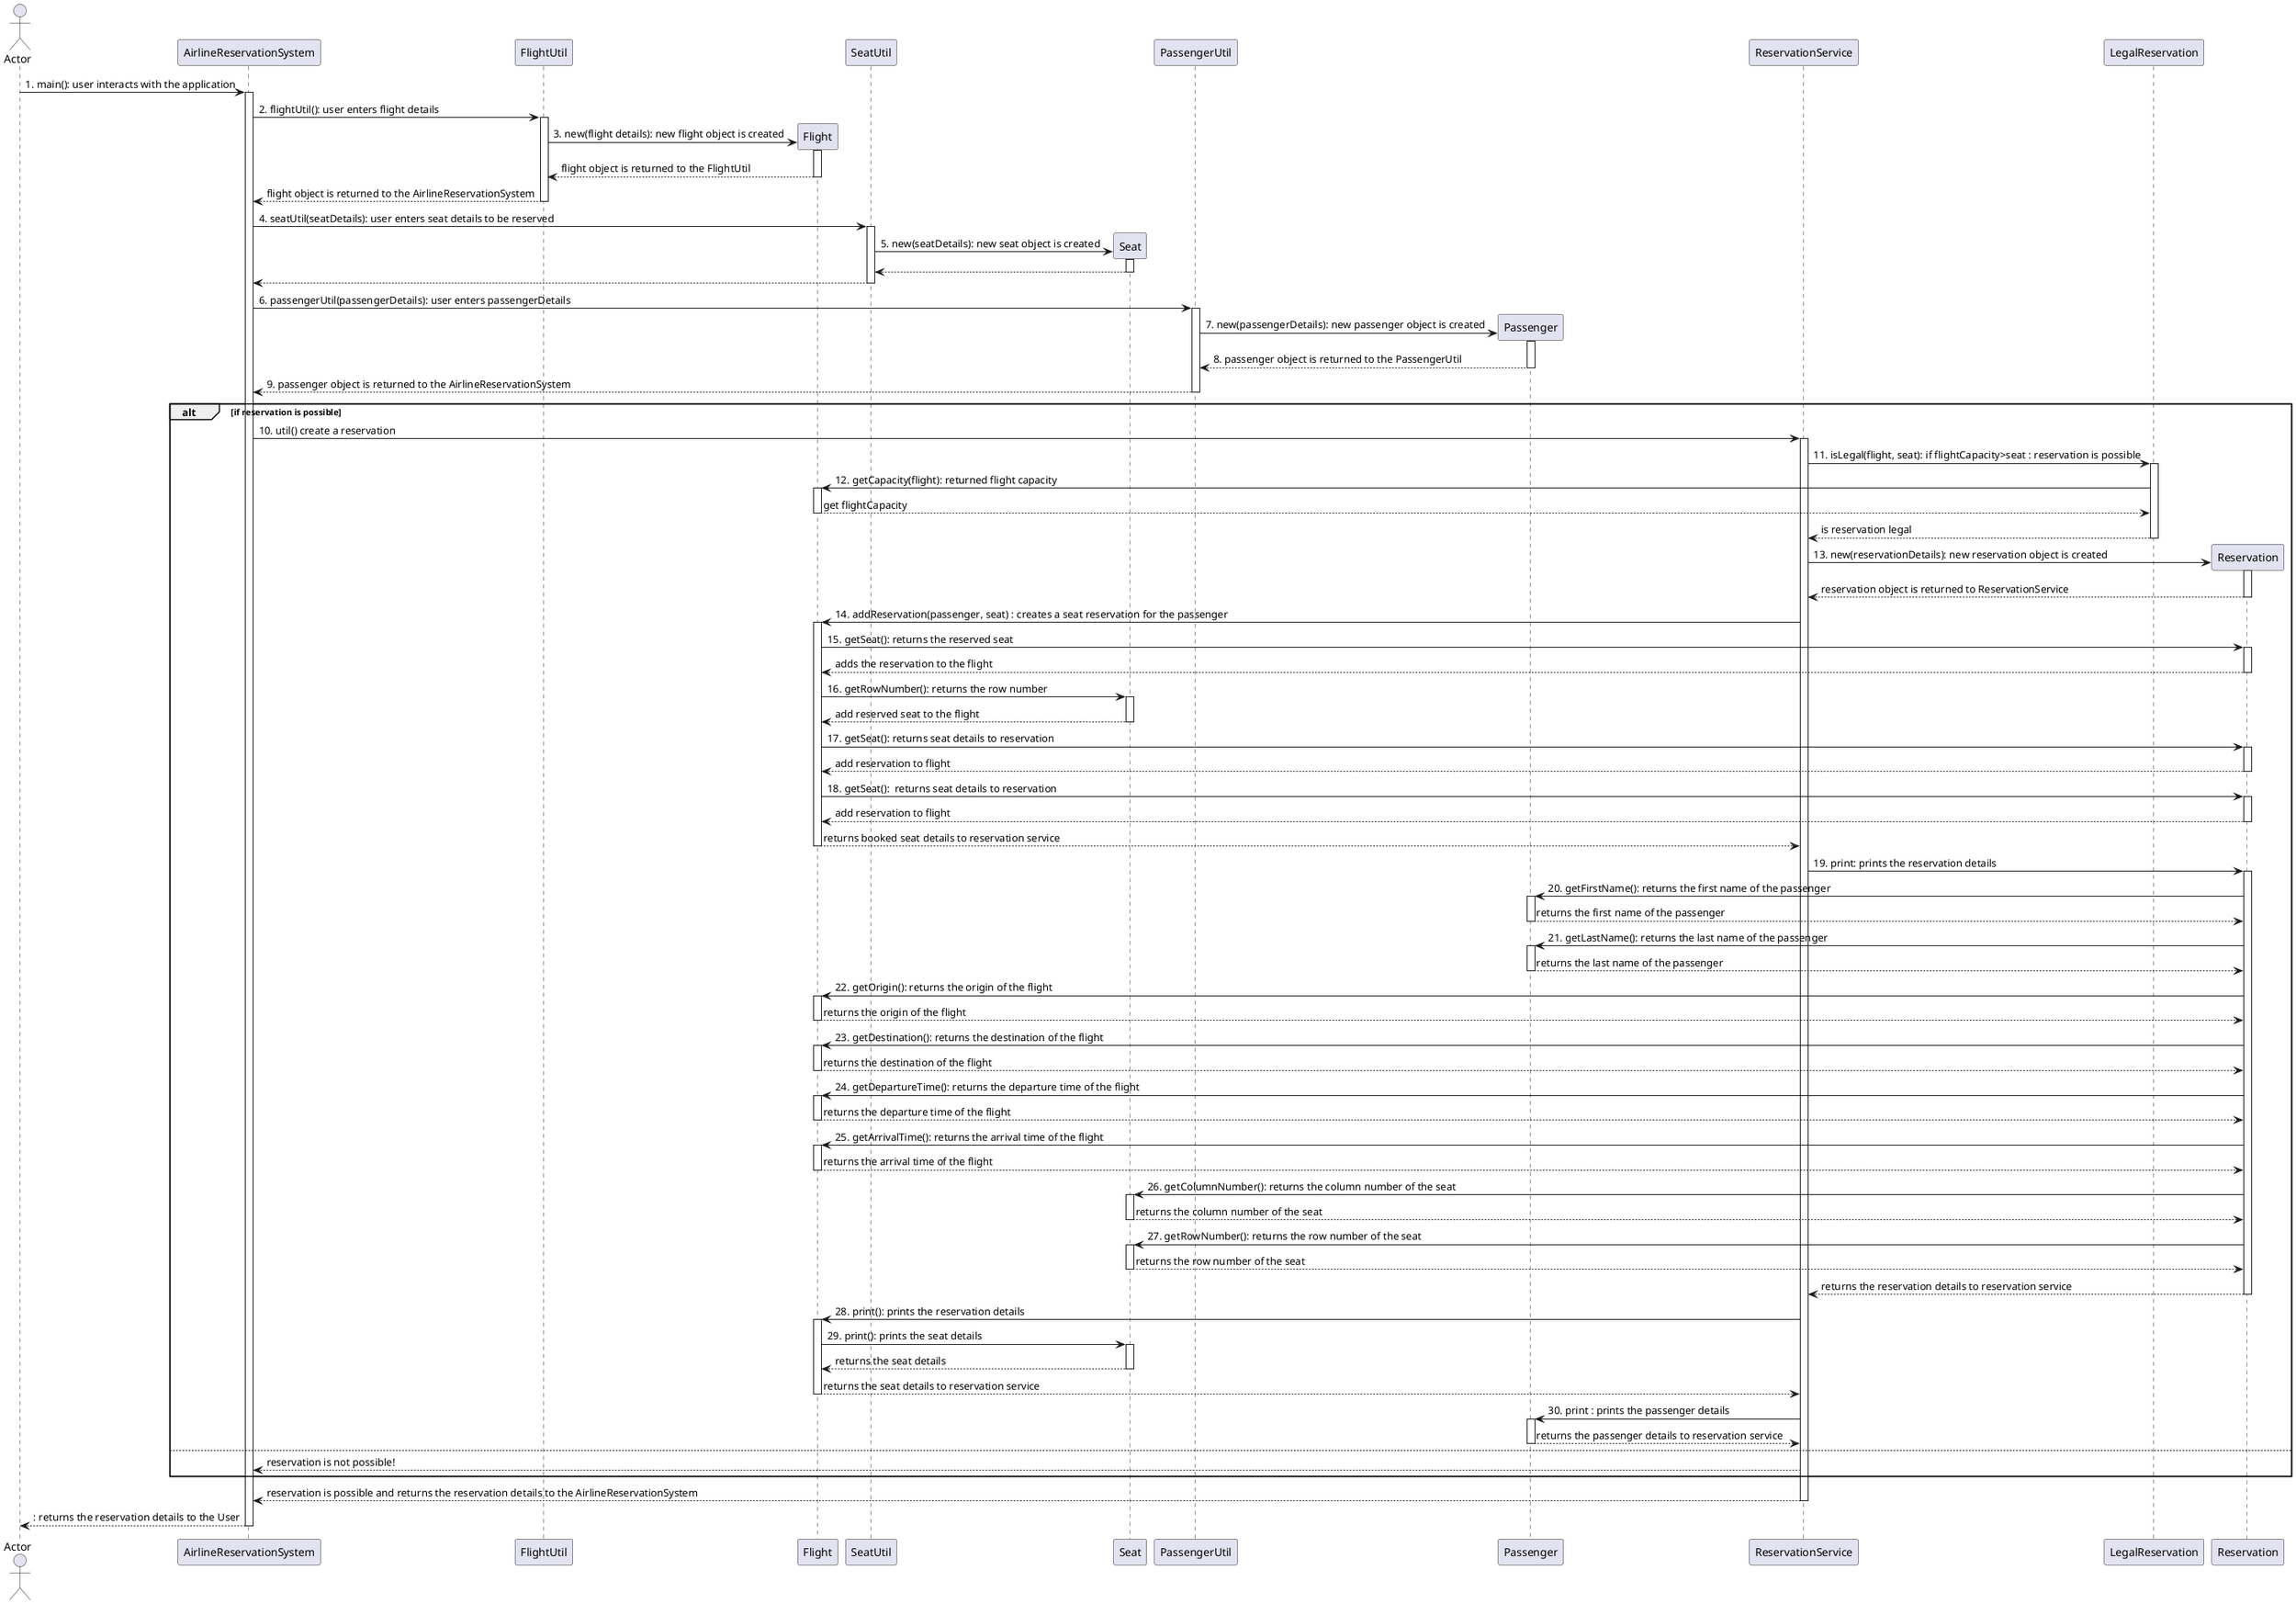 @startuml
actor Actor
Actor -> AirlineReservationSystem : 1. main(): user interacts with the application
activate AirlineReservationSystem
AirlineReservationSystem -> FlightUtil : 2. flightUtil(): user enters flight details
activate FlightUtil
create Flight
FlightUtil -> Flight : 3. new(flight details): new flight object is created
activate Flight
Flight --> FlightUtil : flight object is returned to the FlightUtil
deactivate Flight
FlightUtil --> AirlineReservationSystem : flight object is returned to the AirlineReservationSystem
deactivate FlightUtil
AirlineReservationSystem -> SeatUtil : 4. seatUtil(seatDetails): user enters seat details to be reserved
activate SeatUtil
create Seat
SeatUtil -> Seat : 5. new(seatDetails): new seat object is created
activate Seat
Seat --> SeatUtil
deactivate Seat
SeatUtil --> AirlineReservationSystem
deactivate SeatUtil
AirlineReservationSystem -> PassengerUtil : 6. passengerUtil(passengerDetails): user enters passengerDetails
activate PassengerUtil
create Passenger
PassengerUtil -> Passenger : 7. new(passengerDetails): new passenger object is created
activate Passenger
Passenger --> PassengerUtil : 8. passenger object is returned to the PassengerUtil
deactivate Passenger
PassengerUtil --> AirlineReservationSystem : 9. passenger object is returned to the AirlineReservationSystem
deactivate PassengerUtil
alt if reservation is possible
AirlineReservationSystem -> ReservationService : 10. util() create a reservation
activate ReservationService
ReservationService -> LegalReservation : 11. isLegal(flight, seat): if flightCapacity>seat : reservation is possible
activate LegalReservation
LegalReservation -> Flight : 12. getCapacity(flight): returned flight capacity
activate Flight
Flight --> LegalReservation : get flightCapacity
deactivate Flight
LegalReservation --> ReservationService : is reservation legal
deactivate LegalReservation
create Reservation
ReservationService -> Reservation : 13. new(reservationDetails): new reservation object is created
activate Reservation
Reservation --> ReservationService : reservation object is returned to ReservationService
deactivate Reservation
ReservationService -> Flight : 14. addReservation(passenger, seat) : creates a seat reservation for the passenger
activate Flight
Flight -> Reservation : 15. getSeat(): returns the reserved seat
activate Reservation
Reservation --> Flight : adds the reservation to the flight
deactivate Reservation
Flight -> Seat : 16. getRowNumber(): returns the row number
activate Seat
Seat --> Flight : add reserved seat to the flight
deactivate Seat
Flight -> Reservation : 17. getSeat(): returns seat details to reservation
activate Reservation
Reservation --> Flight : add reservation to flight
deactivate Reservation
Flight -> Reservation : 18. getSeat():  returns seat details to reservation
activate Reservation
Reservation --> Flight : add reservation to flight
deactivate Reservation
Flight --> ReservationService : returns booked seat details to reservation service
deactivate Flight
ReservationService -> Reservation : 19. print: prints the reservation details
activate Reservation
Reservation -> Passenger : 20. getFirstName(): returns the first name of the passenger
activate Passenger
Passenger --> Reservation : returns the first name of the passenger
deactivate Passenger
Reservation -> Passenger : 21. getLastName(): returns the last name of the passenger
activate Passenger
Passenger --> Reservation : returns the last name of the passenger
deactivate Passenger
Reservation -> Flight : 22. getOrigin(): returns the origin of the flight
activate Flight
Flight --> Reservation : returns the origin of the flight
deactivate Flight
Reservation -> Flight : 23. getDestination(): returns the destination of the flight
activate Flight
Flight --> Reservation : returns the destination of the flight
deactivate Flight
Reservation -> Flight : 24. getDepartureTime(): returns the departure time of the flight
activate Flight
Flight --> Reservation : returns the departure time of the flight
deactivate Flight
Reservation -> Flight : 25. getArrivalTime(): returns the arrival time of the flight
activate Flight
Flight --> Reservation : returns the arrival time of the flight
deactivate Flight
Reservation -> Seat : 26. getColumnNumber(): returns the column number of the seat
activate Seat
Seat --> Reservation : returns the column number of the seat
deactivate Seat
Reservation -> Seat : 27. getRowNumber(): returns the row number of the seat
activate Seat
Seat --> Reservation : returns the row number of the seat
deactivate Seat
Reservation --> ReservationService : returns the reservation details to reservation service
deactivate Reservation
ReservationService -> Flight : 28. print(): prints the reservation details
activate Flight
Flight -> Seat : 29. print(): prints the seat details
activate Seat
Seat --> Flight : returns the seat details
deactivate Seat
Flight --> ReservationService : returns the seat details to reservation service
deactivate Flight
ReservationService -> Passenger : 30. print : prints the passenger details
activate Passenger
Passenger --> ReservationService : returns the passenger details to reservation service
deactivate Passenger
else
ReservationService --> AirlineReservationSystem : reservation is not possible!
end
ReservationService --> AirlineReservationSystem : reservation is possible and returns the reservation details to the AirlineReservationSystem
deactivate ReservationService
return : returns the reservation details to the User
@enduml